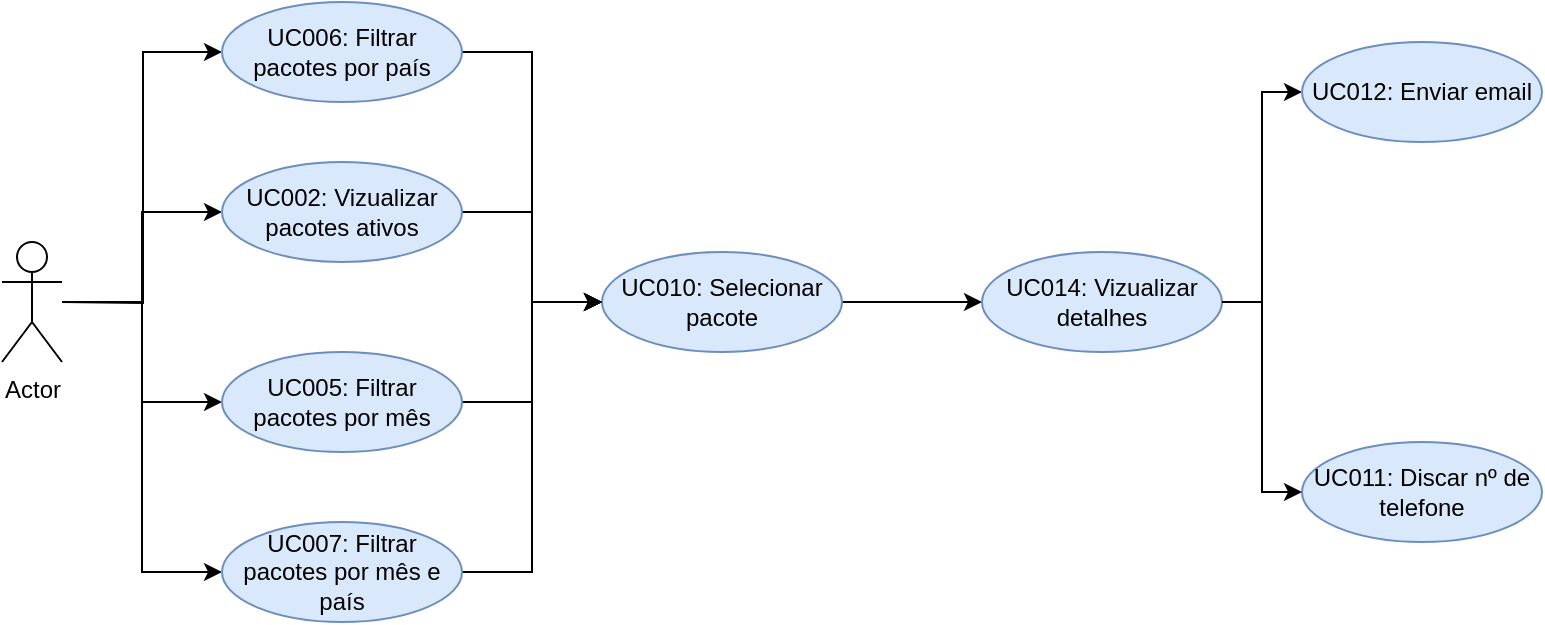 <mxfile version="12.5.8" type="device"><diagram id="xnFTUCTYvIRW5Zc7z-XE" name="Page-1"><mxGraphModel dx="1038" dy="575" grid="1" gridSize="10" guides="1" tooltips="1" connect="1" arrows="1" fold="1" page="1" pageScale="1" pageWidth="827" pageHeight="1169" math="0" shadow="0"><root><mxCell id="0"/><mxCell id="1" parent="0"/><mxCell id="olz4Be89aBCcSS6VCCSY-4" value="" style="edgeStyle=orthogonalEdgeStyle;rounded=0;orthogonalLoop=1;jettySize=auto;html=1;entryX=0;entryY=0.5;entryDx=0;entryDy=0;" edge="1" parent="1" target="olz4Be89aBCcSS6VCCSY-17"><mxGeometry relative="1" as="geometry"><mxPoint x="70" y="200" as="sourcePoint"/></mxGeometry></mxCell><mxCell id="olz4Be89aBCcSS6VCCSY-23" value="" style="edgeStyle=orthogonalEdgeStyle;rounded=0;orthogonalLoop=1;jettySize=auto;html=1;entryX=0;entryY=0.5;entryDx=0;entryDy=0;" edge="1" parent="1" source="olz4Be89aBCcSS6VCCSY-1" target="olz4Be89aBCcSS6VCCSY-2"><mxGeometry relative="1" as="geometry"><mxPoint x="55" y="310" as="targetPoint"/></mxGeometry></mxCell><mxCell id="olz4Be89aBCcSS6VCCSY-25" value="" style="edgeStyle=orthogonalEdgeStyle;rounded=0;orthogonalLoop=1;jettySize=auto;html=1;entryX=0;entryY=0.5;entryDx=0;entryDy=0;" edge="1" parent="1" source="olz4Be89aBCcSS6VCCSY-1" target="olz4Be89aBCcSS6VCCSY-16"><mxGeometry relative="1" as="geometry"><mxPoint x="55" y="310" as="targetPoint"/></mxGeometry></mxCell><mxCell id="olz4Be89aBCcSS6VCCSY-27" value="" style="edgeStyle=orthogonalEdgeStyle;rounded=0;orthogonalLoop=1;jettySize=auto;html=1;entryX=0;entryY=0.5;entryDx=0;entryDy=0;" edge="1" parent="1" source="olz4Be89aBCcSS6VCCSY-1" target="olz4Be89aBCcSS6VCCSY-18"><mxGeometry relative="1" as="geometry"><mxPoint x="55" y="310" as="targetPoint"/></mxGeometry></mxCell><mxCell id="olz4Be89aBCcSS6VCCSY-1" value="Actor" style="shape=umlActor;verticalLabelPosition=bottom;labelBackgroundColor=#ffffff;verticalAlign=top;html=1;outlineConnect=0;" vertex="1" parent="1"><mxGeometry x="40" y="170" width="30" height="60" as="geometry"/></mxCell><mxCell id="olz4Be89aBCcSS6VCCSY-6" value="" style="edgeStyle=orthogonalEdgeStyle;rounded=0;orthogonalLoop=1;jettySize=auto;html=1;entryX=0;entryY=0.5;entryDx=0;entryDy=0;" edge="1" parent="1" source="olz4Be89aBCcSS6VCCSY-2" target="olz4Be89aBCcSS6VCCSY-5"><mxGeometry relative="1" as="geometry"/></mxCell><mxCell id="olz4Be89aBCcSS6VCCSY-2" value="UC002: Vizualizar pacotes ativos" style="ellipse;whiteSpace=wrap;html=1;fillColor=#dae8fc;strokeColor=#6c8ebf;" vertex="1" parent="1"><mxGeometry x="150" y="130" width="120" height="50" as="geometry"/></mxCell><mxCell id="olz4Be89aBCcSS6VCCSY-8" value="" style="edgeStyle=orthogonalEdgeStyle;rounded=0;orthogonalLoop=1;jettySize=auto;html=1;" edge="1" parent="1" source="olz4Be89aBCcSS6VCCSY-5" target="olz4Be89aBCcSS6VCCSY-7"><mxGeometry relative="1" as="geometry"/></mxCell><mxCell id="olz4Be89aBCcSS6VCCSY-5" value="UC010: Selecionar pacote" style="ellipse;whiteSpace=wrap;html=1;fillColor=#dae8fc;strokeColor=#6c8ebf;" vertex="1" parent="1"><mxGeometry x="340" y="175" width="120" height="50" as="geometry"/></mxCell><mxCell id="olz4Be89aBCcSS6VCCSY-14" value="" style="edgeStyle=orthogonalEdgeStyle;rounded=0;orthogonalLoop=1;jettySize=auto;html=1;entryX=0;entryY=0.5;entryDx=0;entryDy=0;" edge="1" parent="1" source="olz4Be89aBCcSS6VCCSY-7" target="olz4Be89aBCcSS6VCCSY-9"><mxGeometry relative="1" as="geometry"><mxPoint x="590" y="95" as="targetPoint"/></mxGeometry></mxCell><mxCell id="olz4Be89aBCcSS6VCCSY-7" value="UC014: Vizualizar detalhes" style="ellipse;whiteSpace=wrap;html=1;fillColor=#dae8fc;strokeColor=#6c8ebf;" vertex="1" parent="1"><mxGeometry x="530" y="175" width="120" height="50" as="geometry"/></mxCell><mxCell id="olz4Be89aBCcSS6VCCSY-9" value="UC012: Enviar email" style="ellipse;whiteSpace=wrap;html=1;fillColor=#dae8fc;strokeColor=#6c8ebf;" vertex="1" parent="1"><mxGeometry x="690" y="70" width="120" height="50" as="geometry"/></mxCell><mxCell id="olz4Be89aBCcSS6VCCSY-10" value="UC011: Discar nº de telefone" style="ellipse;whiteSpace=wrap;html=1;fillColor=#dae8fc;strokeColor=#6c8ebf;" vertex="1" parent="1"><mxGeometry x="690" y="270" width="120" height="50" as="geometry"/></mxCell><mxCell id="olz4Be89aBCcSS6VCCSY-15" value="" style="edgeStyle=orthogonalEdgeStyle;rounded=0;orthogonalLoop=1;jettySize=auto;html=1;entryX=0;entryY=0.5;entryDx=0;entryDy=0;exitX=1;exitY=0.5;exitDx=0;exitDy=0;" edge="1" parent="1" source="olz4Be89aBCcSS6VCCSY-7" target="olz4Be89aBCcSS6VCCSY-10"><mxGeometry relative="1" as="geometry"><mxPoint x="610" y="320" as="sourcePoint"/><mxPoint x="650" y="215" as="targetPoint"/></mxGeometry></mxCell><mxCell id="olz4Be89aBCcSS6VCCSY-29" value="" style="edgeStyle=orthogonalEdgeStyle;rounded=0;orthogonalLoop=1;jettySize=auto;html=1;entryX=0;entryY=0.5;entryDx=0;entryDy=0;" edge="1" parent="1" source="olz4Be89aBCcSS6VCCSY-16" target="olz4Be89aBCcSS6VCCSY-5"><mxGeometry relative="1" as="geometry"><mxPoint x="350" y="250" as="targetPoint"/></mxGeometry></mxCell><mxCell id="olz4Be89aBCcSS6VCCSY-16" value="UC005: Filtrar pacotes por mês" style="ellipse;whiteSpace=wrap;html=1;fillColor=#dae8fc;strokeColor=#6c8ebf;" vertex="1" parent="1"><mxGeometry x="150" y="225" width="120" height="50" as="geometry"/></mxCell><mxCell id="olz4Be89aBCcSS6VCCSY-33" value="" style="edgeStyle=orthogonalEdgeStyle;rounded=0;orthogonalLoop=1;jettySize=auto;html=1;entryX=0;entryY=0.5;entryDx=0;entryDy=0;" edge="1" parent="1" source="olz4Be89aBCcSS6VCCSY-17" target="olz4Be89aBCcSS6VCCSY-5"><mxGeometry relative="1" as="geometry"><mxPoint x="350" y="75" as="targetPoint"/></mxGeometry></mxCell><mxCell id="olz4Be89aBCcSS6VCCSY-17" value="UC006: Filtrar pacotes por país" style="ellipse;whiteSpace=wrap;html=1;fillColor=#dae8fc;strokeColor=#6c8ebf;" vertex="1" parent="1"><mxGeometry x="150" y="50" width="120" height="50" as="geometry"/></mxCell><mxCell id="olz4Be89aBCcSS6VCCSY-31" value="" style="edgeStyle=orthogonalEdgeStyle;rounded=0;orthogonalLoop=1;jettySize=auto;html=1;entryX=0;entryY=0.5;entryDx=0;entryDy=0;" edge="1" parent="1" source="olz4Be89aBCcSS6VCCSY-18" target="olz4Be89aBCcSS6VCCSY-5"><mxGeometry relative="1" as="geometry"><mxPoint x="350" y="335" as="targetPoint"/></mxGeometry></mxCell><mxCell id="olz4Be89aBCcSS6VCCSY-18" value="UC007: Filtrar pacotes por mês e país" style="ellipse;whiteSpace=wrap;html=1;fillColor=#dae8fc;strokeColor=#6c8ebf;" vertex="1" parent="1"><mxGeometry x="150" y="310" width="120" height="50" as="geometry"/></mxCell></root></mxGraphModel></diagram></mxfile>